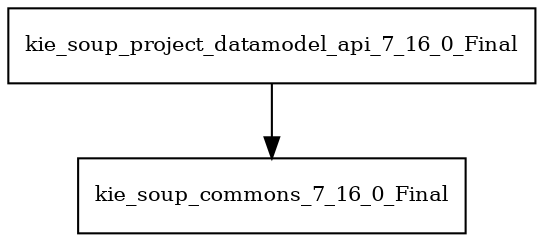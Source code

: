 digraph kie_soup_project_datamodel_api_7_16_0_Final_dependencies {
  node [shape = box, fontsize=10.0];
  kie_soup_project_datamodel_api_7_16_0_Final -> kie_soup_commons_7_16_0_Final;
}
